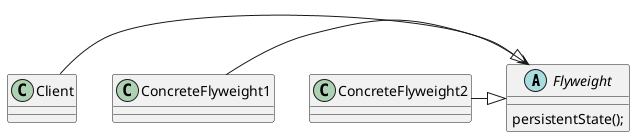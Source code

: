 @startuml
abstract class Flyweight {
    persistentState();
}
class Client
class ConcreteFlyweight1
class ConcreteFlyweight2
Client -> Flyweight
ConcreteFlyweight1 -|> Flyweight
ConcreteFlyweight2 -|> Flyweight

@enduml
